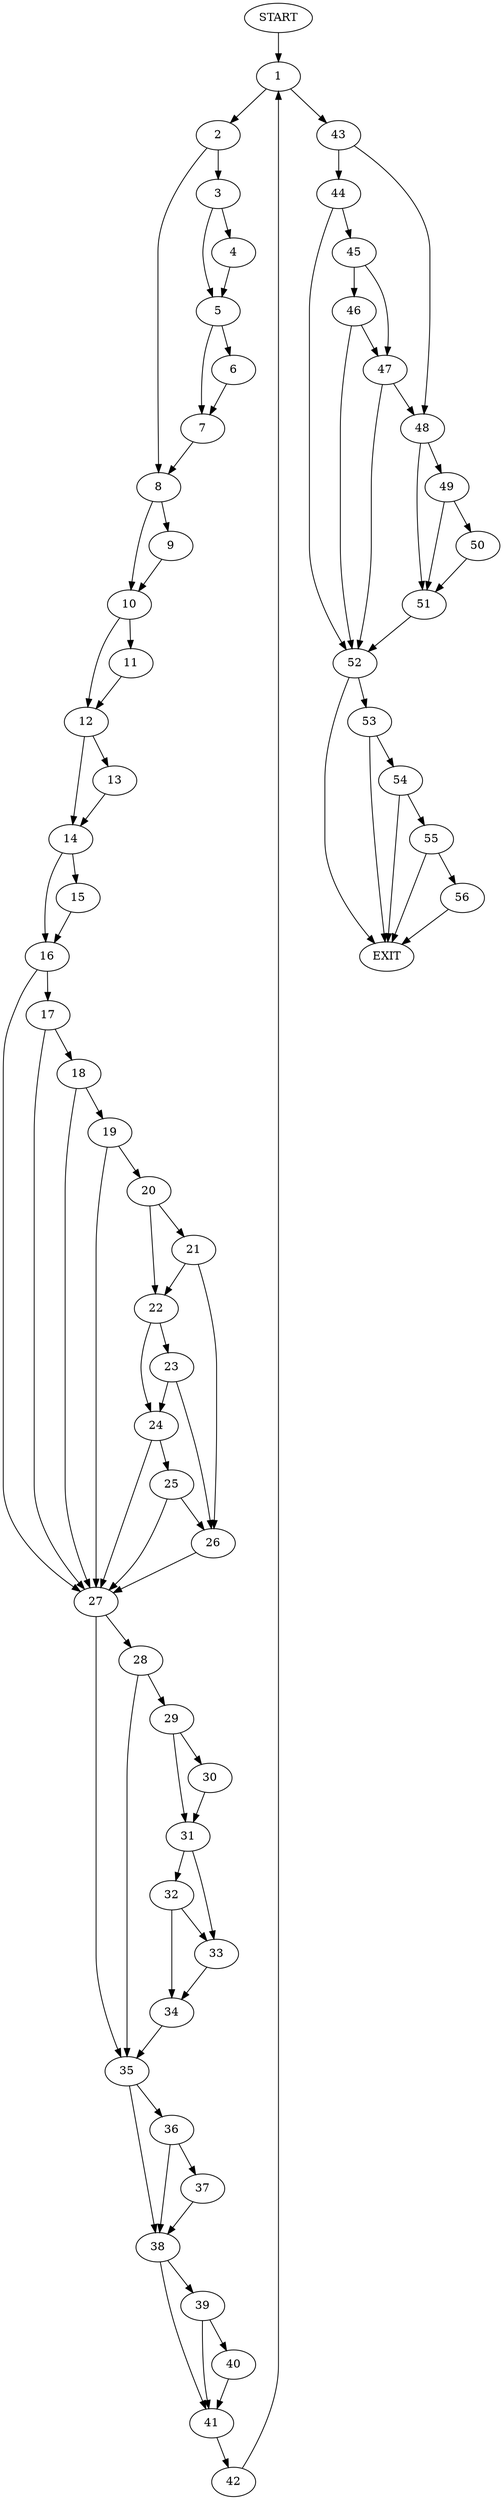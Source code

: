 digraph { 
0 [label="START"];
1;
2;
3;
4;
5;
6;
7;
8;
9;
10;
11;
12;
13;
14;
15;
16;
17;
18;
19;
20;
21;
22;
23;
24;
25;
26;
27;
28;
29;
30;
31;
32;
33;
34;
35;
36;
37;
38;
39;
40;
41;
42;
43;
44;
45;
46;
47;
48;
49;
50;
51;
52;
53;
54;
55;
56;
57[label="EXIT"];
0 -> 1;
1 -> 2;
1 -> 43;
2 -> 3;
2 -> 8;
3 -> 4;
3 -> 5;
4 -> 5;
5 -> 6;
5 -> 7;
6 -> 7;
7 -> 8;
8 -> 9;
8 -> 10;
9 -> 10;
10 -> 11;
10 -> 12;
11 -> 12;
12 -> 14;
12 -> 13;
13 -> 14;
14 -> 15;
14 -> 16;
15 -> 16;
16 -> 27;
16 -> 17;
17 -> 27;
17 -> 18;
18 -> 19;
18 -> 27;
19 -> 27;
19 -> 20;
20 -> 22;
20 -> 21;
21 -> 22;
21 -> 26;
22 -> 24;
22 -> 23;
23 -> 26;
23 -> 24;
24 -> 27;
24 -> 25;
25 -> 26;
25 -> 27;
26 -> 27;
27 -> 35;
27 -> 28;
28 -> 29;
28 -> 35;
29 -> 31;
29 -> 30;
30 -> 31;
31 -> 32;
31 -> 33;
32 -> 33;
32 -> 34;
33 -> 34;
34 -> 35;
35 -> 36;
35 -> 38;
36 -> 37;
36 -> 38;
37 -> 38;
38 -> 39;
38 -> 41;
39 -> 40;
39 -> 41;
40 -> 41;
41 -> 42;
42 -> 1;
43 -> 44;
43 -> 48;
44 -> 45;
44 -> 52;
45 -> 47;
45 -> 46;
46 -> 47;
46 -> 52;
47 -> 48;
47 -> 52;
48 -> 51;
48 -> 49;
49 -> 51;
49 -> 50;
50 -> 51;
51 -> 52;
52 -> 53;
52 -> 57;
53 -> 57;
53 -> 54;
54 -> 57;
54 -> 55;
55 -> 56;
55 -> 57;
56 -> 57;
}